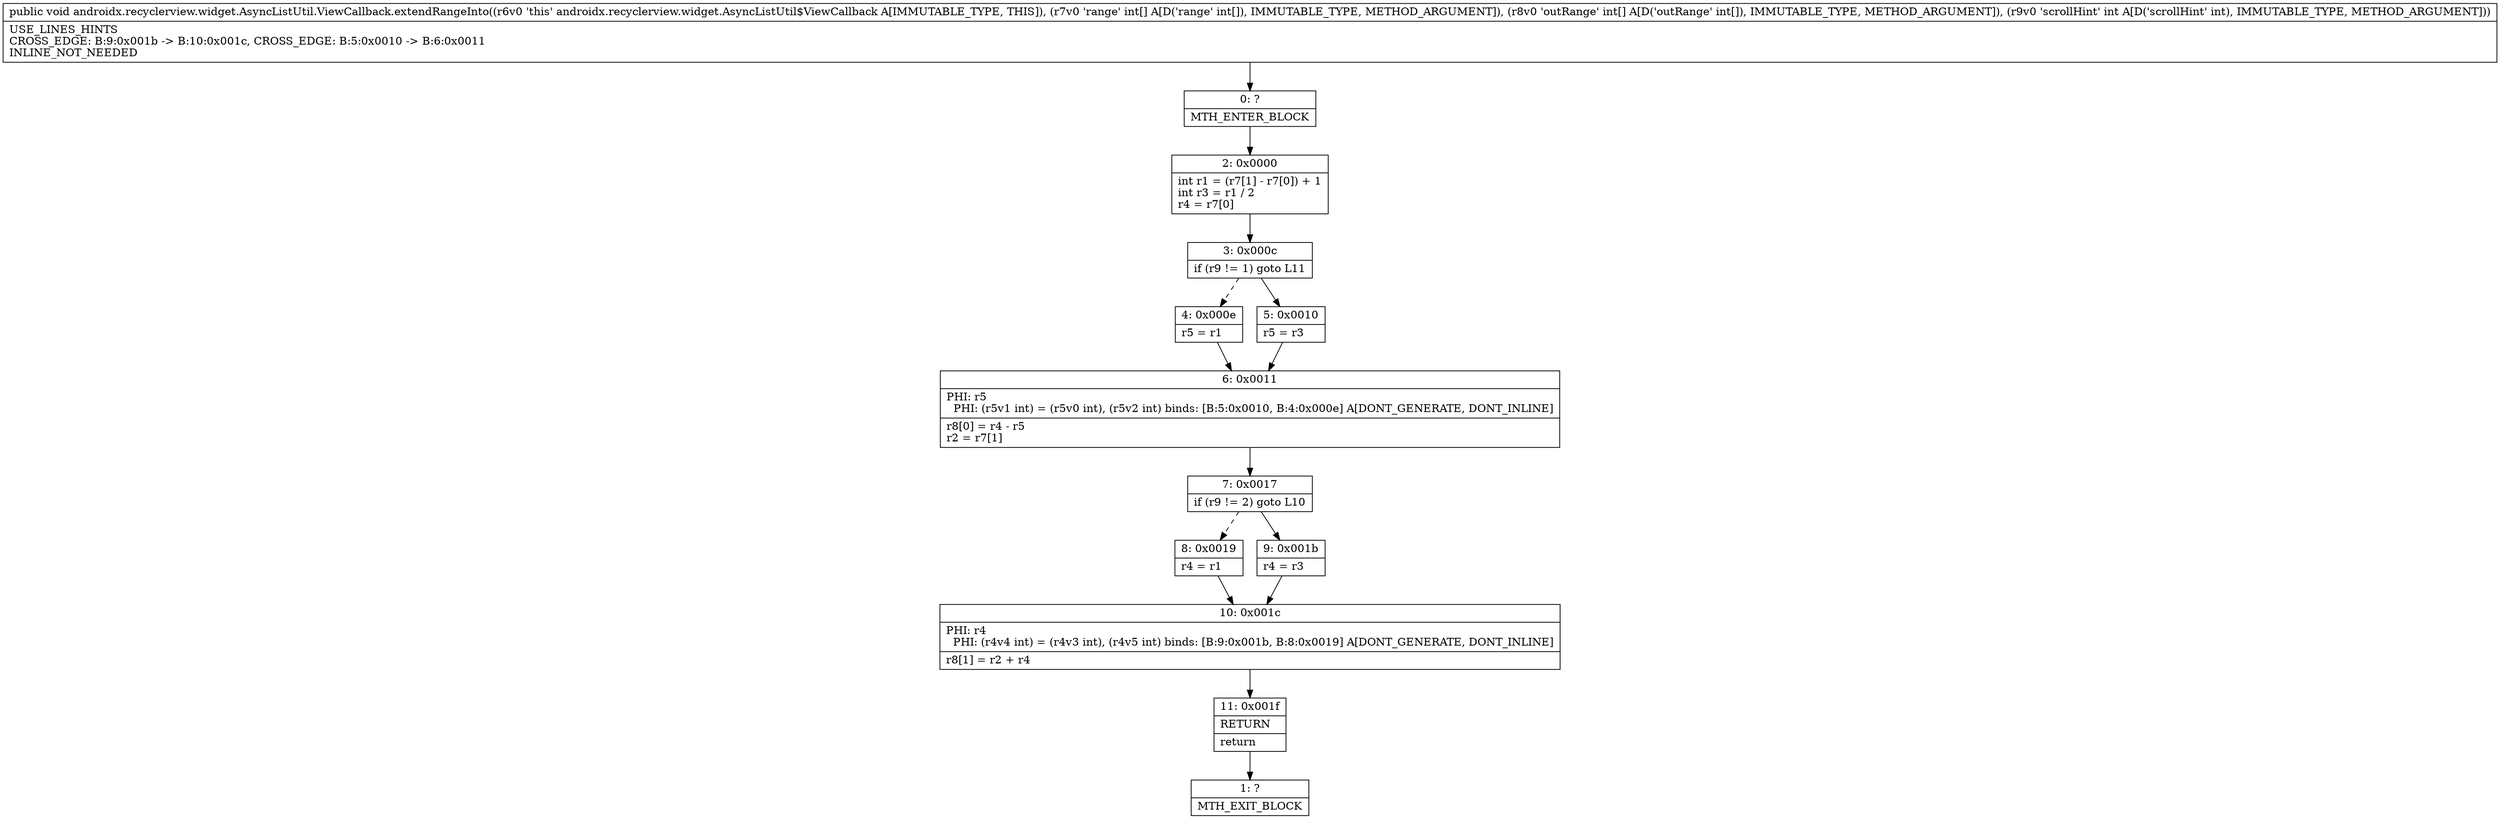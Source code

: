 digraph "CFG forandroidx.recyclerview.widget.AsyncListUtil.ViewCallback.extendRangeInto([I[II)V" {
Node_0 [shape=record,label="{0\:\ ?|MTH_ENTER_BLOCK\l}"];
Node_2 [shape=record,label="{2\:\ 0x0000|int r1 = (r7[1] \- r7[0]) + 1\lint r3 = r1 \/ 2\lr4 = r7[0]\l}"];
Node_3 [shape=record,label="{3\:\ 0x000c|if (r9 != 1) goto L11\l}"];
Node_4 [shape=record,label="{4\:\ 0x000e|r5 = r1\l}"];
Node_6 [shape=record,label="{6\:\ 0x0011|PHI: r5 \l  PHI: (r5v1 int) = (r5v0 int), (r5v2 int) binds: [B:5:0x0010, B:4:0x000e] A[DONT_GENERATE, DONT_INLINE]\l|r8[0] = r4 \- r5\lr2 = r7[1]\l}"];
Node_7 [shape=record,label="{7\:\ 0x0017|if (r9 != 2) goto L10\l}"];
Node_8 [shape=record,label="{8\:\ 0x0019|r4 = r1\l}"];
Node_10 [shape=record,label="{10\:\ 0x001c|PHI: r4 \l  PHI: (r4v4 int) = (r4v3 int), (r4v5 int) binds: [B:9:0x001b, B:8:0x0019] A[DONT_GENERATE, DONT_INLINE]\l|r8[1] = r2 + r4\l}"];
Node_11 [shape=record,label="{11\:\ 0x001f|RETURN\l|return\l}"];
Node_1 [shape=record,label="{1\:\ ?|MTH_EXIT_BLOCK\l}"];
Node_9 [shape=record,label="{9\:\ 0x001b|r4 = r3\l}"];
Node_5 [shape=record,label="{5\:\ 0x0010|r5 = r3\l}"];
MethodNode[shape=record,label="{public void androidx.recyclerview.widget.AsyncListUtil.ViewCallback.extendRangeInto((r6v0 'this' androidx.recyclerview.widget.AsyncListUtil$ViewCallback A[IMMUTABLE_TYPE, THIS]), (r7v0 'range' int[] A[D('range' int[]), IMMUTABLE_TYPE, METHOD_ARGUMENT]), (r8v0 'outRange' int[] A[D('outRange' int[]), IMMUTABLE_TYPE, METHOD_ARGUMENT]), (r9v0 'scrollHint' int A[D('scrollHint' int), IMMUTABLE_TYPE, METHOD_ARGUMENT]))  | USE_LINES_HINTS\lCROSS_EDGE: B:9:0x001b \-\> B:10:0x001c, CROSS_EDGE: B:5:0x0010 \-\> B:6:0x0011\lINLINE_NOT_NEEDED\l}"];
MethodNode -> Node_0;Node_0 -> Node_2;
Node_2 -> Node_3;
Node_3 -> Node_4[style=dashed];
Node_3 -> Node_5;
Node_4 -> Node_6;
Node_6 -> Node_7;
Node_7 -> Node_8[style=dashed];
Node_7 -> Node_9;
Node_8 -> Node_10;
Node_10 -> Node_11;
Node_11 -> Node_1;
Node_9 -> Node_10;
Node_5 -> Node_6;
}

